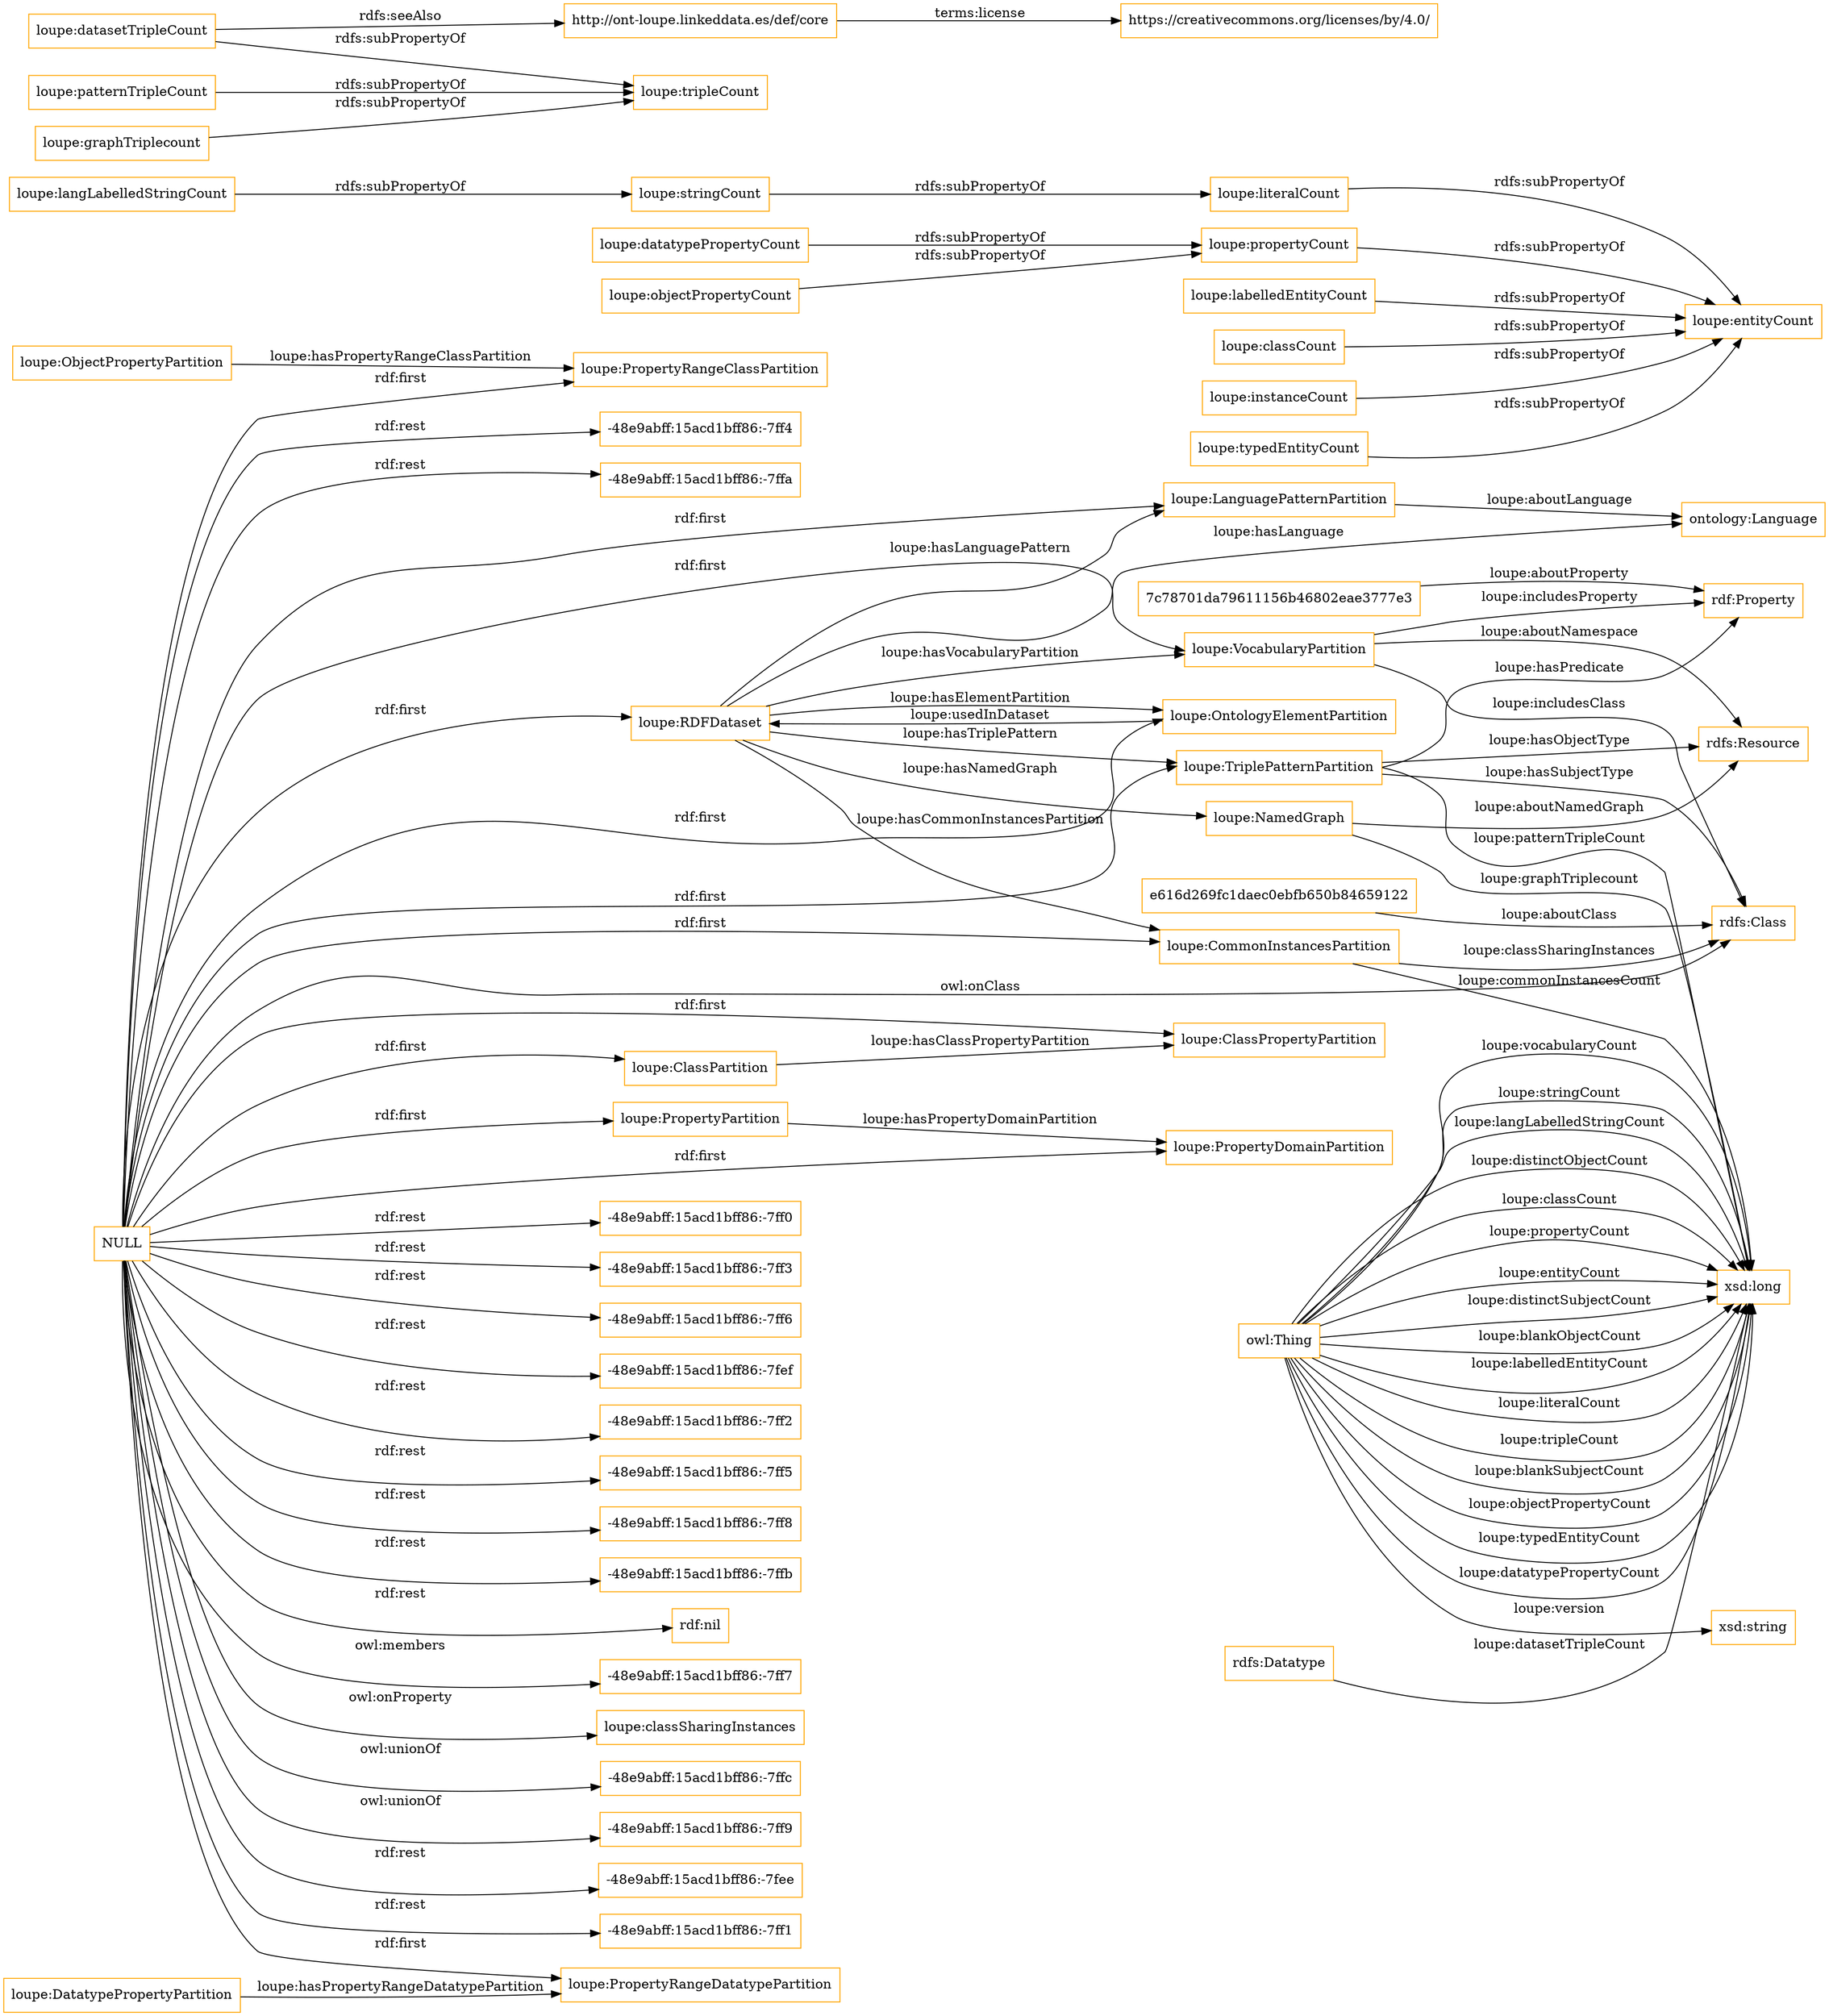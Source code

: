 digraph ar2dtool_diagram { 
rankdir=LR;
size="1501"
node [shape = rectangle, color="orange"]; "7c78701da79611156b46802eae3777e3" "loupe:RDFDataset" "loupe:PropertyRangeClassPartition" "loupe:OntologyElementPartition" "loupe:ObjectPropertyPartition" "loupe:ClassPropertyPartition" "rdfs:Resource" "loupe:ClassPartition" "loupe:CommonInstancesPartition" "e616d269fc1daec0ebfb650b84659122" "loupe:NamedGraph" "rdfs:Class" "loupe:LanguagePatternPartition" "loupe:PropertyRangeDatatypePartition" "rdfs:Datatype" "rdf:Property" "loupe:PropertyPartition" "loupe:TriplePatternPartition" "ontology:Language" "loupe:DatatypePropertyPartition" "loupe:VocabularyPartition" "loupe:PropertyDomainPartition" ; /*classes style*/
	"loupe:langLabelledStringCount" -> "loupe:stringCount" [ label = "rdfs:subPropertyOf" ];
	"loupe:datatypePropertyCount" -> "loupe:propertyCount" [ label = "rdfs:subPropertyOf" ];
	"loupe:labelledEntityCount" -> "loupe:entityCount" [ label = "rdfs:subPropertyOf" ];
	"http://ont-loupe.linkeddata.es/def/core" -> "https://creativecommons.org/licenses/by/4.0/" [ label = "terms:license" ];
	"loupe:datasetTripleCount" -> "http://ont-loupe.linkeddata.es/def/core" [ label = "rdfs:seeAlso" ];
	"loupe:datasetTripleCount" -> "loupe:tripleCount" [ label = "rdfs:subPropertyOf" ];
	"loupe:propertyCount" -> "loupe:entityCount" [ label = "rdfs:subPropertyOf" ];
	"loupe:classCount" -> "loupe:entityCount" [ label = "rdfs:subPropertyOf" ];
	"loupe:instanceCount" -> "loupe:entityCount" [ label = "rdfs:subPropertyOf" ];
	"loupe:patternTripleCount" -> "loupe:tripleCount" [ label = "rdfs:subPropertyOf" ];
	"NULL" -> "loupe:OntologyElementPartition" [ label = "rdf:first" ];
	"NULL" -> "loupe:PropertyPartition" [ label = "rdf:first" ];
	"NULL" -> "loupe:LanguagePatternPartition" [ label = "rdf:first" ];
	"NULL" -> "-48e9abff:15acd1bff86:-7ff0" [ label = "rdf:rest" ];
	"NULL" -> "loupe:PropertyRangeDatatypePartition" [ label = "rdf:first" ];
	"NULL" -> "-48e9abff:15acd1bff86:-7ff3" [ label = "rdf:rest" ];
	"NULL" -> "-48e9abff:15acd1bff86:-7ff6" [ label = "rdf:rest" ];
	"NULL" -> "loupe:PropertyRangeClassPartition" [ label = "rdf:first" ];
	"NULL" -> "loupe:PropertyDomainPartition" [ label = "rdf:first" ];
	"NULL" -> "loupe:CommonInstancesPartition" [ label = "rdf:first" ];
	"NULL" -> "loupe:ClassPartition" [ label = "rdf:first" ];
	"NULL" -> "-48e9abff:15acd1bff86:-7fef" [ label = "rdf:rest" ];
	"NULL" -> "-48e9abff:15acd1bff86:-7ff2" [ label = "rdf:rest" ];
	"NULL" -> "-48e9abff:15acd1bff86:-7ff5" [ label = "rdf:rest" ];
	"NULL" -> "-48e9abff:15acd1bff86:-7ff8" [ label = "rdf:rest" ];
	"NULL" -> "-48e9abff:15acd1bff86:-7ffb" [ label = "rdf:rest" ];
	"NULL" -> "rdfs:Class" [ label = "owl:onClass" ];
	"NULL" -> "rdf:nil" [ label = "rdf:rest" ];
	"NULL" -> "loupe:VocabularyPartition" [ label = "rdf:first" ];
	"NULL" -> "-48e9abff:15acd1bff86:-7ff7" [ label = "owl:members" ];
	"NULL" -> "loupe:classSharingInstances" [ label = "owl:onProperty" ];
	"NULL" -> "-48e9abff:15acd1bff86:-7ffc" [ label = "owl:unionOf" ];
	"NULL" -> "loupe:ClassPropertyPartition" [ label = "rdf:first" ];
	"NULL" -> "loupe:TriplePatternPartition" [ label = "rdf:first" ];
	"NULL" -> "-48e9abff:15acd1bff86:-7ff9" [ label = "owl:unionOf" ];
	"NULL" -> "-48e9abff:15acd1bff86:-7fee" [ label = "rdf:rest" ];
	"NULL" -> "-48e9abff:15acd1bff86:-7ff1" [ label = "rdf:rest" ];
	"NULL" -> "-48e9abff:15acd1bff86:-7ff4" [ label = "rdf:rest" ];
	"NULL" -> "-48e9abff:15acd1bff86:-7ffa" [ label = "rdf:rest" ];
	"NULL" -> "loupe:RDFDataset" [ label = "rdf:first" ];
	"loupe:literalCount" -> "loupe:entityCount" [ label = "rdfs:subPropertyOf" ];
	"loupe:objectPropertyCount" -> "loupe:propertyCount" [ label = "rdfs:subPropertyOf" ];
	"loupe:typedEntityCount" -> "loupe:entityCount" [ label = "rdfs:subPropertyOf" ];
	"loupe:graphTriplecount" -> "loupe:tripleCount" [ label = "rdfs:subPropertyOf" ];
	"loupe:stringCount" -> "loupe:literalCount" [ label = "rdfs:subPropertyOf" ];
	"loupe:VocabularyPartition" -> "rdf:Property" [ label = "loupe:includesProperty" ];
	"owl:Thing" -> "xsd:long" [ label = "loupe:tripleCount" ];
	"owl:Thing" -> "xsd:long" [ label = "loupe:blankSubjectCount" ];
	"owl:Thing" -> "xsd:long" [ label = "loupe:objectPropertyCount" ];
	"loupe:CommonInstancesPartition" -> "xsd:long" [ label = "loupe:commonInstancesCount" ];
	"loupe:NamedGraph" -> "xsd:long" [ label = "loupe:graphTriplecount" ];
	"loupe:RDFDataset" -> "loupe:TriplePatternPartition" [ label = "loupe:hasTriplePattern" ];
	"owl:Thing" -> "xsd:long" [ label = "loupe:typedEntityCount" ];
	"loupe:RDFDataset" -> "loupe:VocabularyPartition" [ label = "loupe:hasVocabularyPartition" ];
	"loupe:DatatypePropertyPartition" -> "loupe:PropertyRangeDatatypePartition" [ label = "loupe:hasPropertyRangeDatatypePartition" ];
	"owl:Thing" -> "xsd:string" [ label = "loupe:version" ];
	"loupe:NamedGraph" -> "rdfs:Resource" [ label = "loupe:aboutNamedGraph" ];
	"loupe:LanguagePatternPartition" -> "ontology:Language" [ label = "loupe:aboutLanguage" ];
	"loupe:ClassPartition" -> "loupe:ClassPropertyPartition" [ label = "loupe:hasClassPropertyPartition" ];
	"owl:Thing" -> "xsd:long" [ label = "loupe:datatypePropertyCount" ];
	"loupe:VocabularyPartition" -> "rdfs:Resource" [ label = "loupe:aboutNamespace" ];
	"owl:Thing" -> "xsd:long" [ label = "loupe:vocabularyCount" ];
	"loupe:RDFDataset" -> "ontology:Language" [ label = "loupe:hasLanguage" ];
	"loupe:RDFDataset" -> "loupe:LanguagePatternPartition" [ label = "loupe:hasLanguagePattern" ];
	"7c78701da79611156b46802eae3777e3" -> "rdf:Property" [ label = "loupe:aboutProperty" ];
	"owl:Thing" -> "xsd:long" [ label = "loupe:stringCount" ];
	"e616d269fc1daec0ebfb650b84659122" -> "rdfs:Class" [ label = "loupe:aboutClass" ];
	"owl:Thing" -> "xsd:long" [ label = "loupe:langLabelledStringCount" ];
	"owl:Thing" -> "xsd:long" [ label = "loupe:distinctObjectCount" ];
	"loupe:TriplePatternPartition" -> "rdfs:Resource" [ label = "loupe:hasObjectType" ];
	"owl:Thing" -> "xsd:long" [ label = "loupe:classCount" ];
	"loupe:VocabularyPartition" -> "rdfs:Class" [ label = "loupe:includesClass" ];
	"loupe:TriplePatternPartition" -> "xsd:long" [ label = "loupe:patternTripleCount" ];
	"owl:Thing" -> "xsd:long" [ label = "loupe:propertyCount" ];
	"loupe:CommonInstancesPartition" -> "rdfs:Class" [ label = "loupe:classSharingInstances" ];
	"rdfs:Datatype" -> "xsd:long" [ label = "loupe:datasetTripleCount" ];
	"owl:Thing" -> "xsd:long" [ label = "loupe:entityCount" ];
	"loupe:OntologyElementPartition" -> "loupe:RDFDataset" [ label = "loupe:usedInDataset" ];
	"loupe:TriplePatternPartition" -> "rdf:Property" [ label = "loupe:hasPredicate" ];
	"loupe:RDFDataset" -> "loupe:CommonInstancesPartition" [ label = "loupe:hasCommonInstancesPartition" ];
	"loupe:RDFDataset" -> "loupe:OntologyElementPartition" [ label = "loupe:hasElementPartition" ];
	"owl:Thing" -> "xsd:long" [ label = "loupe:distinctSubjectCount" ];
	"owl:Thing" -> "xsd:long" [ label = "loupe:blankObjectCount" ];
	"loupe:TriplePatternPartition" -> "rdfs:Class" [ label = "loupe:hasSubjectType" ];
	"loupe:RDFDataset" -> "loupe:NamedGraph" [ label = "loupe:hasNamedGraph" ];
	"loupe:ObjectPropertyPartition" -> "loupe:PropertyRangeClassPartition" [ label = "loupe:hasPropertyRangeClassPartition" ];
	"owl:Thing" -> "xsd:long" [ label = "loupe:labelledEntityCount" ];
	"loupe:PropertyPartition" -> "loupe:PropertyDomainPartition" [ label = "loupe:hasPropertyDomainPartition" ];
	"owl:Thing" -> "xsd:long" [ label = "loupe:literalCount" ];

}
